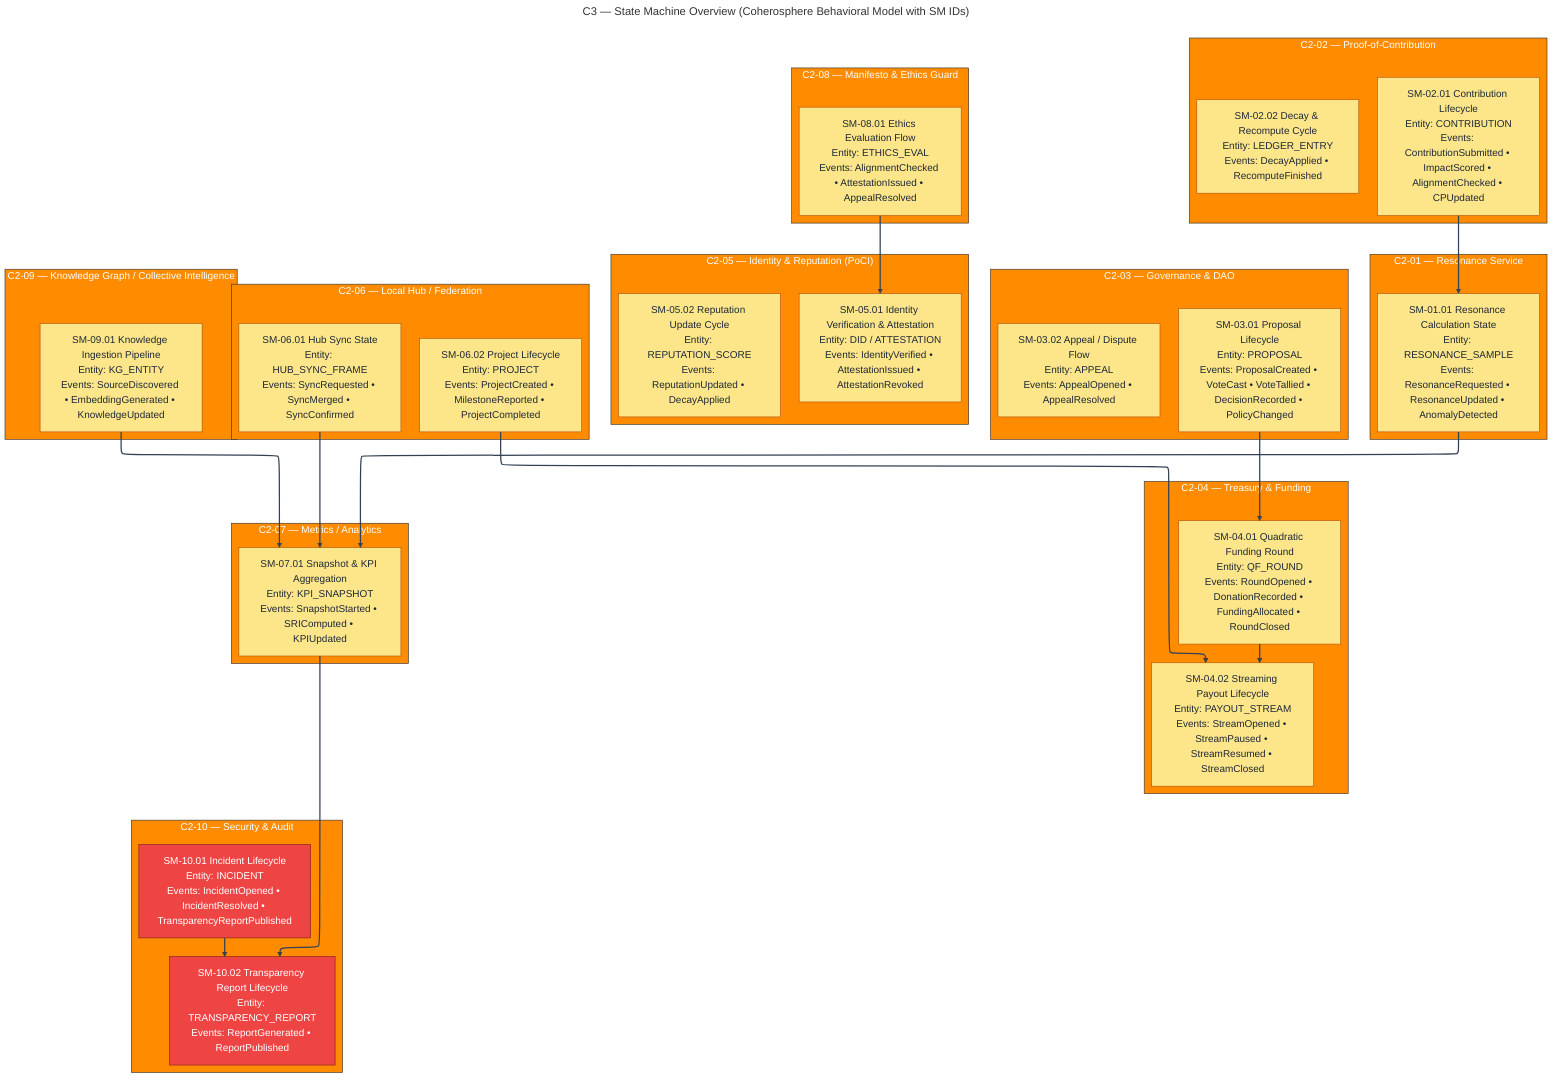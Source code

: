 ---
title: "C3 — State Machine Overview (Coherosphere Behavioral Model with SM IDs)"
config:
  layout: elk
---
flowchart TB
  %% ===== Styles =====
  classDef logic fill:#fde68a,stroke:#b45309,color:#1f2937;
  classDef risk  fill:#ef4444,stroke:#7f1d1d,color:#ffffff;
  classDef group fill:#ff8b00,stroke:#333333,color:#ffffff;
  linkStyle default stroke:#334155,stroke-width:2px;

  %% ===== C2-01 Resonance Service =====
  subgraph C201["C2-01 — Resonance Service"]
    RS_SM["SM-01.01 Resonance Calculation State\nEntity: RESONANCE_SAMPLE\nEvents: ResonanceRequested • ResonanceUpdated • AnomalyDetected"]
  end
  class C201 group
  class RS_SM logic

  %% ===== C2-02 Proof-of-Contribution =====
  subgraph C202["C2-02 — Proof-of-Contribution"]
    POC_CL["SM-02.01 Contribution Lifecycle\nEntity: CONTRIBUTION\nEvents: ContributionSubmitted • ImpactScored • AlignmentChecked • CPUpdated"]
    POC_DEC["SM-02.02 Decay & Recompute Cycle\nEntity: LEDGER_ENTRY\nEvents: DecayApplied • RecomputeFinished"]
  end
  class C202 group
  class POC_CL,POC_DEC logic

  %% ===== C2-03 Governance & DAO =====
  subgraph C203["C2-03 — Governance & DAO"]
    GOV_PROP["SM-03.01 Proposal Lifecycle\nEntity: PROPOSAL\nEvents: ProposalCreated • VoteCast • VoteTallied • DecisionRecorded • PolicyChanged"]
    GOV_APP["SM-03.02 Appeal / Dispute Flow\nEntity: APPEAL\nEvents: AppealOpened • AppealResolved"]
  end
  class C203 group
  class GOV_PROP,GOV_APP logic

  %% ===== C2-04 Treasury & Funding =====
  subgraph C204["C2-04 — Treasury & Funding"]
    TRE_QF["SM-04.01 Quadratic Funding Round\nEntity: QF_ROUND\nEvents: RoundOpened • DonationRecorded • FundingAllocated • RoundClosed"]
    TRE_PAY["SM-04.02 Streaming Payout Lifecycle\nEntity: PAYOUT_STREAM\nEvents: StreamOpened • StreamPaused • StreamResumed • StreamClosed"]
  end
  class C204 group
  class TRE_QF,TRE_PAY logic

  %% ===== C2-05 Identity & Reputation (PoCI) =====
  subgraph C205["C2-05 — Identity & Reputation (PoCI)"]
    ID_VER["SM-05.01 Identity Verification & Attestation\nEntity: DID / ATTESTATION\nEvents: IdentityVerified • AttestationIssued • AttestationRevoked"]
    ID_REP["SM-05.02 Reputation Update Cycle\nEntity: REPUTATION_SCORE\nEvents: ReputationUpdated • DecayApplied"]
  end
  class C205 group
  class ID_VER,ID_REP logic

  %% ===== C2-06 Local Hub / Federation =====
  subgraph C206["C2-06 — Local Hub / Federation"]
    HUB_SYNC["SM-06.01 Hub Sync State\nEntity: HUB_SYNC_FRAME\nEvents: SyncRequested • SyncMerged • SyncConfirmed"]
    HUB_PROJ["SM-06.02 Project Lifecycle\nEntity: PROJECT\nEvents: ProjectCreated • MilestoneReported • ProjectCompleted"]
  end
  class C206 group
  class HUB_SYNC,HUB_PROJ logic

  %% ===== C2-07 Metrics / Analytics =====
  subgraph C207["C2-07 — Metrics / Analytics"]
    MET_SNAP["SM-07.01 Snapshot & KPI Aggregation\nEntity: KPI_SNAPSHOT\nEvents: SnapshotStarted • SRIComputed • KPIUpdated"]
  end
  class C207 group
  class MET_SNAP logic

  %% ===== C2-08 Manifesto & Ethics Guard =====
  subgraph C208["C2-08 — Manifesto & Ethics Guard"]
    ETH_EVAL["SM-08.01 Ethics Evaluation Flow\nEntity: ETHICS_EVAL\nEvents: AlignmentChecked • AttestationIssued • AppealResolved"]
  end
  class C208 group
  class ETH_EVAL logic

  %% ===== C2-09 Knowledge Graph / Collective Intelligence =====
  subgraph C209["C2-09 — Knowledge Graph / Collective Intelligence"]
    KG_PIPE["SM-09.01 Knowledge Ingestion Pipeline\nEntity: KG_ENTITY\nEvents: SourceDiscovered • EmbeddingGenerated • KnowledgeUpdated"]
  end
  class C209 group
  class KG_PIPE logic

  %% ===== C2-10 Security & Audit =====
  subgraph C210["C2-10 — Security & Audit"]
    SEC_INC["SM-10.01 Incident Lifecycle\nEntity: INCIDENT\nEvents: IncidentOpened • IncidentResolved • TransparencyReportPublished"]
    SEC_TR["SM-10.02 Transparency Report Lifecycle\nEntity: TRANSPARENCY_REPORT\nEvents: ReportGenerated • ReportPublished"]
  end
  class C210 group
  class SEC_INC,SEC_TR risk

  %% ===== Logical Relations =====
  POC_CL --> RS_SM
  RS_SM  --> MET_SNAP
  GOV_PROP --> TRE_QF
  TRE_QF  --> TRE_PAY
  ETH_EVAL --> ID_VER
  KG_PIPE  --> MET_SNAP
  HUB_PROJ --> TRE_PAY
  HUB_SYNC --> MET_SNAP
  MET_SNAP --> SEC_TR
  SEC_INC  --> SEC_TR